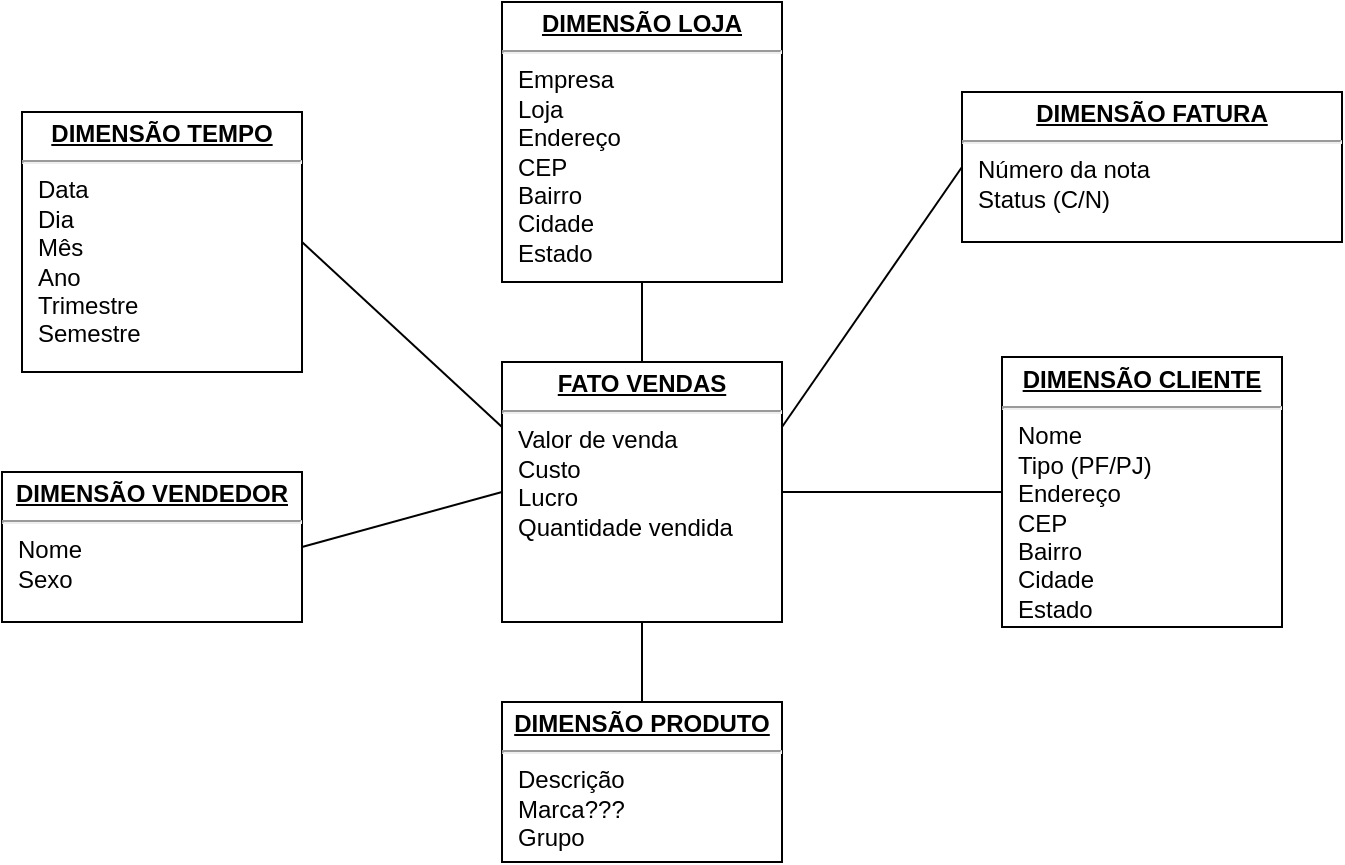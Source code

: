 <mxfile version="12.3.8" type="device" pages="1"><diagram name="Page-1" id="a7904f86-f2b4-8e86-fa97-74104820619b"><mxGraphModel dx="868" dy="492" grid="1" gridSize="10" guides="1" tooltips="1" connect="1" arrows="1" fold="1" page="1" pageScale="1" pageWidth="1100" pageHeight="850" background="#ffffff" math="0" shadow="0"><root><mxCell id="0"/><mxCell id="1" parent="0"/><mxCell id="XuIYDglyKB8QG_DwuL_R-7" style="rounded=0;orthogonalLoop=1;jettySize=auto;html=1;endArrow=none;endFill=0;exitX=0.5;exitY=0;exitDx=0;exitDy=0;entryX=0.5;entryY=1;entryDx=0;entryDy=0;" edge="1" parent="1" source="24794b860abc3c2d-1" target="XuIYDglyKB8QG_DwuL_R-6"><mxGeometry relative="1" as="geometry"><mxPoint x="530" y="160" as="targetPoint"/></mxGeometry></mxCell><mxCell id="XuIYDglyKB8QG_DwuL_R-8" style="rounded=0;orthogonalLoop=1;jettySize=auto;html=1;endArrow=none;endFill=0;entryX=1;entryY=0.5;entryDx=0;entryDy=0;exitX=0;exitY=0.25;exitDx=0;exitDy=0;" edge="1" parent="1" source="24794b860abc3c2d-1" target="XuIYDglyKB8QG_DwuL_R-5"><mxGeometry relative="1" as="geometry"/></mxCell><mxCell id="XuIYDglyKB8QG_DwuL_R-12" style="rounded=0;orthogonalLoop=1;jettySize=auto;html=1;endArrow=none;endFill=0;" edge="1" parent="1" source="24794b860abc3c2d-1" target="XuIYDglyKB8QG_DwuL_R-11"><mxGeometry relative="1" as="geometry"/></mxCell><mxCell id="XuIYDglyKB8QG_DwuL_R-13" style="rounded=0;orthogonalLoop=1;jettySize=auto;html=1;endArrow=none;endFill=0;exitX=0;exitY=0.5;exitDx=0;exitDy=0;entryX=1;entryY=0.5;entryDx=0;entryDy=0;" edge="1" parent="1" source="24794b860abc3c2d-1" target="XuIYDglyKB8QG_DwuL_R-10"><mxGeometry relative="1" as="geometry"/></mxCell><mxCell id="XuIYDglyKB8QG_DwuL_R-14" style="edgeStyle=none;rounded=0;orthogonalLoop=1;jettySize=auto;html=1;entryX=0;entryY=0.5;entryDx=0;entryDy=0;endArrow=none;endFill=0;exitX=1;exitY=0.5;exitDx=0;exitDy=0;" edge="1" parent="1" source="24794b860abc3c2d-1" target="XuIYDglyKB8QG_DwuL_R-9"><mxGeometry relative="1" as="geometry"/></mxCell><mxCell id="XuIYDglyKB8QG_DwuL_R-16" style="edgeStyle=none;rounded=0;orthogonalLoop=1;jettySize=auto;html=1;entryX=0;entryY=0.5;entryDx=0;entryDy=0;endArrow=none;endFill=0;exitX=1;exitY=0.25;exitDx=0;exitDy=0;" edge="1" parent="1" source="24794b860abc3c2d-1" target="XuIYDglyKB8QG_DwuL_R-15"><mxGeometry relative="1" as="geometry"/></mxCell><mxCell id="24794b860abc3c2d-1" value="&lt;p style=&quot;margin: 0px ; margin-top: 4px ; text-align: center ; text-decoration: underline&quot;&gt;&lt;b&gt;FATO VENDAS&lt;/b&gt;&lt;/p&gt;&lt;hr&gt;&lt;p style=&quot;margin: 0px ; margin-left: 8px&quot;&gt;Valor de venda&lt;/p&gt;&lt;p style=&quot;margin: 0px ; margin-left: 8px&quot;&gt;Custo&lt;/p&gt;&lt;p style=&quot;margin: 0px ; margin-left: 8px&quot;&gt;Lucro&lt;/p&gt;&lt;p style=&quot;margin: 0px ; margin-left: 8px&quot;&gt;Quantidade vendida&lt;/p&gt;" style="verticalAlign=top;align=left;overflow=fill;fontSize=12;fontFamily=Helvetica;html=1;rounded=0;shadow=0;comic=0;labelBackgroundColor=none;strokeWidth=1" parent="1" vertex="1"><mxGeometry x="460" y="220" width="140" height="130" as="geometry"/></mxCell><mxCell id="XuIYDglyKB8QG_DwuL_R-5" value="&lt;p style=&quot;margin: 0px ; margin-top: 4px ; text-align: center ; text-decoration: underline&quot;&gt;&lt;b&gt;DIMENSÃO TEMPO&lt;/b&gt;&lt;/p&gt;&lt;hr&gt;&lt;p style=&quot;margin: 0px ; margin-left: 8px&quot;&gt;Data&lt;/p&gt;&lt;p style=&quot;margin: 0px ; margin-left: 8px&quot;&gt;Dia&lt;/p&gt;&lt;p style=&quot;margin: 0px ; margin-left: 8px&quot;&gt;Mês&lt;/p&gt;&lt;p style=&quot;margin: 0px ; margin-left: 8px&quot;&gt;Ano&lt;/p&gt;&lt;p style=&quot;margin: 0px ; margin-left: 8px&quot;&gt;Trimestre&lt;/p&gt;&lt;p style=&quot;margin: 0px ; margin-left: 8px&quot;&gt;Semestre&lt;/p&gt;&lt;p style=&quot;margin: 0px ; margin-left: 8px&quot;&gt;&lt;br&gt;&lt;/p&gt;" style="verticalAlign=top;align=left;overflow=fill;fontSize=12;fontFamily=Helvetica;html=1;rounded=0;shadow=0;comic=0;labelBackgroundColor=none;strokeWidth=1" vertex="1" parent="1"><mxGeometry x="220" y="95" width="140" height="130" as="geometry"/></mxCell><mxCell id="XuIYDglyKB8QG_DwuL_R-6" value="&lt;p style=&quot;margin: 0px ; margin-top: 4px ; text-align: center ; text-decoration: underline&quot;&gt;&lt;b&gt;DIMENSÃO LOJA&lt;/b&gt;&lt;/p&gt;&lt;hr&gt;&lt;p style=&quot;margin: 0px ; margin-left: 8px&quot;&gt;Empresa&lt;/p&gt;&lt;p style=&quot;margin: 0px ; margin-left: 8px&quot;&gt;&lt;span&gt;Loja&lt;/span&gt;&lt;br&gt;&lt;/p&gt;&lt;p style=&quot;margin: 0px ; margin-left: 8px&quot;&gt;&lt;span&gt;Endereço&lt;/span&gt;&lt;br&gt;&lt;/p&gt;&lt;p style=&quot;margin: 0px 0px 0px 8px&quot;&gt;CEP&lt;/p&gt;&lt;p style=&quot;margin: 0px 0px 0px 8px&quot;&gt;Bairro&lt;/p&gt;&lt;p style=&quot;margin: 0px 0px 0px 8px&quot;&gt;Cidade&lt;/p&gt;&lt;p style=&quot;margin: 0px 0px 0px 8px&quot;&gt;Estado&lt;/p&gt;" style="verticalAlign=top;align=left;overflow=fill;fontSize=12;fontFamily=Helvetica;html=1;rounded=0;shadow=0;comic=0;labelBackgroundColor=none;strokeWidth=1" vertex="1" parent="1"><mxGeometry x="460" y="40" width="140" height="140" as="geometry"/></mxCell><mxCell id="XuIYDglyKB8QG_DwuL_R-9" value="&lt;p style=&quot;margin: 0px ; margin-top: 4px ; text-align: center ; text-decoration: underline&quot;&gt;&lt;b&gt;DIMENSÃO CLIENTE&lt;/b&gt;&lt;/p&gt;&lt;hr&gt;&lt;p style=&quot;margin: 0px ; margin-left: 8px&quot;&gt;Nome&lt;/p&gt;&lt;p style=&quot;margin: 0px ; margin-left: 8px&quot;&gt;Tipo (PF/PJ)&lt;/p&gt;&lt;p style=&quot;margin: 0px ; margin-left: 8px&quot;&gt;Endereço&lt;/p&gt;&lt;p style=&quot;margin: 0px ; margin-left: 8px&quot;&gt;CEP&lt;/p&gt;&lt;p style=&quot;margin: 0px ; margin-left: 8px&quot;&gt;Bairro&lt;/p&gt;&lt;p style=&quot;margin: 0px ; margin-left: 8px&quot;&gt;Cidade&lt;/p&gt;&lt;p style=&quot;margin: 0px ; margin-left: 8px&quot;&gt;Estado&lt;/p&gt;" style="verticalAlign=top;align=left;overflow=fill;fontSize=12;fontFamily=Helvetica;html=1;rounded=0;shadow=0;comic=0;labelBackgroundColor=none;strokeWidth=1" vertex="1" parent="1"><mxGeometry x="710" y="217.5" width="140" height="135" as="geometry"/></mxCell><mxCell id="XuIYDglyKB8QG_DwuL_R-10" value="&lt;p style=&quot;margin: 0px ; margin-top: 4px ; text-align: center ; text-decoration: underline&quot;&gt;&lt;b&gt;DIMENSÃO VENDEDOR&lt;/b&gt;&lt;/p&gt;&lt;hr&gt;&lt;p style=&quot;margin: 0px ; margin-left: 8px&quot;&gt;Nome&lt;br&gt;&lt;/p&gt;&lt;p style=&quot;margin: 0px ; margin-left: 8px&quot;&gt;Sexo&lt;/p&gt;&lt;p style=&quot;margin: 0px ; margin-left: 8px&quot;&gt;&lt;br&gt;&lt;/p&gt;" style="verticalAlign=top;align=left;overflow=fill;fontSize=12;fontFamily=Helvetica;html=1;rounded=0;shadow=0;comic=0;labelBackgroundColor=none;strokeWidth=1" vertex="1" parent="1"><mxGeometry x="210" y="275" width="150" height="75" as="geometry"/></mxCell><mxCell id="XuIYDglyKB8QG_DwuL_R-11" value="&lt;p style=&quot;margin: 0px ; margin-top: 4px ; text-align: center ; text-decoration: underline&quot;&gt;&lt;b&gt;DIMENSÃO PRODUTO&lt;/b&gt;&lt;/p&gt;&lt;hr&gt;&lt;p style=&quot;margin: 0px ; margin-left: 8px&quot;&gt;Descrição&lt;br&gt;&lt;/p&gt;&lt;p style=&quot;margin: 0px ; margin-left: 8px&quot;&gt;Marca???&lt;/p&gt;&lt;p style=&quot;margin: 0px ; margin-left: 8px&quot;&gt;Grupo&lt;/p&gt;" style="verticalAlign=top;align=left;overflow=fill;fontSize=12;fontFamily=Helvetica;html=1;rounded=0;shadow=0;comic=0;labelBackgroundColor=none;strokeWidth=1" vertex="1" parent="1"><mxGeometry x="460" y="390" width="140" height="80" as="geometry"/></mxCell><mxCell id="XuIYDglyKB8QG_DwuL_R-15" value="&lt;p style=&quot;margin: 0px ; margin-top: 4px ; text-align: center ; text-decoration: underline&quot;&gt;&lt;b&gt;DIMENSÃO FATURA&lt;/b&gt;&lt;/p&gt;&lt;hr&gt;&lt;p style=&quot;margin: 0px ; margin-left: 8px&quot;&gt;Número da nota&lt;/p&gt;&lt;p style=&quot;margin: 0px ; margin-left: 8px&quot;&gt;Status (C/N)&lt;/p&gt;&lt;p style=&quot;margin: 0px ; margin-left: 8px&quot;&gt;&lt;br&gt;&lt;/p&gt;" style="verticalAlign=top;align=left;overflow=fill;fontSize=12;fontFamily=Helvetica;html=1;rounded=0;shadow=0;comic=0;labelBackgroundColor=none;strokeWidth=1" vertex="1" parent="1"><mxGeometry x="690" y="85" width="190" height="75" as="geometry"/></mxCell></root></mxGraphModel></diagram></mxfile>